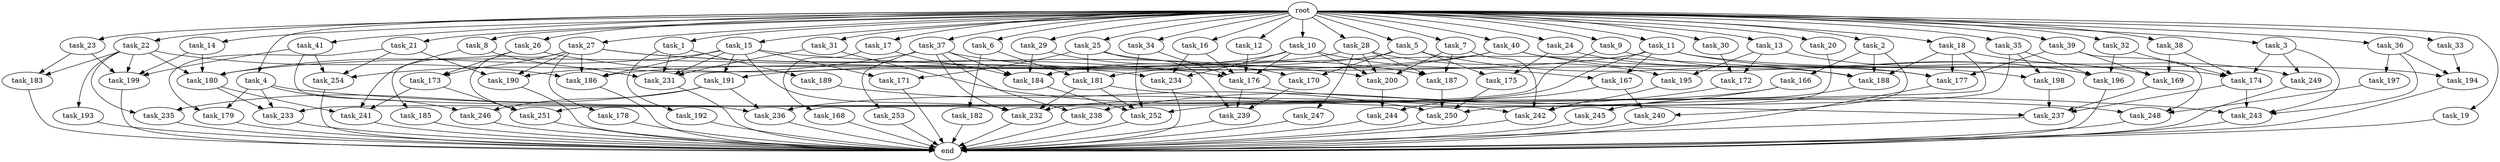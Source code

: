 digraph G {
  root [size="0.000000"];
  task_11 [size="1024.000000"];
  task_234 [size="979252543488.000000"];
  task_239 [size="867583393792.000000"];
  task_233 [size="1700807049216.000000"];
  task_185 [size="420906795008.000000"];
  task_2 [size="1024.000000"];
  task_21 [size="1024.000000"];
  task_193 [size="420906795008.000000"];
  task_23 [size="1024.000000"];
  task_35 [size="1024.000000"];
  task_236 [size="1073741824000.000000"];
  task_33 [size="1024.000000"];
  task_176 [size="2147483648000.000000"];
  task_232 [size="1151051235328.000000"];
  task_231 [size="1451698946048.000000"];
  task_14 [size="1024.000000"];
  task_246 [size="773094113280.000000"];
  task_178 [size="34359738368.000000"];
  task_3 [size="1024.000000"];
  task_249 [size="773094113280.000000"];
  task_254 [size="635655159808.000000"];
  task_196 [size="1589137899520.000000"];
  task_187 [size="231928233984.000000"];
  task_250 [size="2319282339840.000000"];
  task_28 [size="1024.000000"];
  task_173 [size="455266533376.000000"];
  task_22 [size="1024.000000"];
  task_5 [size="1024.000000"];
  task_30 [size="1024.000000"];
  task_179 [size="1116691496960.000000"];
  task_242 [size="919123001344.000000"];
  task_243 [size="1700807049216.000000"];
  task_183 [size="635655159808.000000"];
  task_9 [size="1024.000000"];
  task_244 [size="764504178688.000000"];
  task_168 [size="549755813888.000000"];
  task_27 [size="1024.000000"];
  task_238 [size="111669149696.000000"];
  task_195 [size="386547056640.000000"];
  task_20 [size="1024.000000"];
  task_182 [size="695784701952.000000"];
  task_199 [size="1322849927168.000000"];
  task_37 [size="1024.000000"];
  task_245 [size="549755813888.000000"];
  task_194 [size="1408749273088.000000"];
  task_197 [size="549755813888.000000"];
  task_247 [size="77309411328.000000"];
  task_198 [size="1245540515840.000000"];
  task_252 [size="2628519985152.000000"];
  task_40 [size="1024.000000"];
  task_186 [size="1314259992576.000000"];
  task_200 [size="326417514496.000000"];
  task_251 [size="1279900254208.000000"];
  task_172 [size="343597383680.000000"];
  task_175 [size="111669149696.000000"];
  task_188 [size="1400159338496.000000"];
  task_8 [size="1024.000000"];
  task_191 [size="584115552256.000000"];
  task_15 [size="1024.000000"];
  task_24 [size="1024.000000"];
  task_41 [size="1024.000000"];
  task_167 [size="446676598784.000000"];
  task_31 [size="1024.000000"];
  task_12 [size="1024.000000"];
  task_32 [size="1024.000000"];
  task_189 [size="137438953472.000000"];
  task_171 [size="584115552256.000000"];
  end [size="0.000000"];
  task_10 [size="1024.000000"];
  task_29 [size="1024.000000"];
  task_241 [size="1795296329728.000000"];
  task_1 [size="1024.000000"];
  task_34 [size="1024.000000"];
  task_192 [size="137438953472.000000"];
  task_4 [size="1024.000000"];
  task_13 [size="1024.000000"];
  task_36 [size="1024.000000"];
  task_170 [size="111669149696.000000"];
  task_235 [size="498216206336.000000"];
  task_16 [size="1024.000000"];
  task_181 [size="1425929142272.000000"];
  task_166 [size="77309411328.000000"];
  task_39 [size="1024.000000"];
  task_174 [size="1331439861760.000000"];
  task_253 [size="77309411328.000000"];
  task_248 [size="1194000908288.000000"];
  task_18 [size="1024.000000"];
  task_26 [size="1024.000000"];
  task_180 [size="2216203124736.000000"];
  task_25 [size="1024.000000"];
  task_19 [size="1024.000000"];
  task_169 [size="523986010112.000000"];
  task_38 [size="1024.000000"];
  task_184 [size="841813590016.000000"];
  task_17 [size="1024.000000"];
  task_190 [size="532575944704.000000"];
  task_237 [size="2723009265664.000000"];
  task_240 [size="627065225216.000000"];
  task_6 [size="1024.000000"];
  task_7 [size="1024.000000"];
  task_177 [size="841813590016.000000"];

  root -> task_11 [size="1.000000"];
  root -> task_28 [size="1.000000"];
  root -> task_10 [size="1.000000"];
  root -> task_20 [size="1.000000"];
  root -> task_2 [size="1.000000"];
  root -> task_4 [size="1.000000"];
  root -> task_13 [size="1.000000"];
  root -> task_39 [size="1.000000"];
  root -> task_21 [size="1.000000"];
  root -> task_40 [size="1.000000"];
  root -> task_16 [size="1.000000"];
  root -> task_22 [size="1.000000"];
  root -> task_15 [size="1.000000"];
  root -> task_36 [size="1.000000"];
  root -> task_33 [size="1.000000"];
  root -> task_1 [size="1.000000"];
  root -> task_5 [size="1.000000"];
  root -> task_14 [size="1.000000"];
  root -> task_18 [size="1.000000"];
  root -> task_26 [size="1.000000"];
  root -> task_6 [size="1.000000"];
  root -> task_25 [size="1.000000"];
  root -> task_24 [size="1.000000"];
  root -> task_9 [size="1.000000"];
  root -> task_23 [size="1.000000"];
  root -> task_3 [size="1.000000"];
  root -> task_19 [size="1.000000"];
  root -> task_27 [size="1.000000"];
  root -> task_35 [size="1.000000"];
  root -> task_41 [size="1.000000"];
  root -> task_38 [size="1.000000"];
  root -> task_17 [size="1.000000"];
  root -> task_31 [size="1.000000"];
  root -> task_12 [size="1.000000"];
  root -> task_32 [size="1.000000"];
  root -> task_34 [size="1.000000"];
  root -> task_37 [size="1.000000"];
  root -> task_30 [size="1.000000"];
  root -> task_8 [size="1.000000"];
  root -> task_7 [size="1.000000"];
  root -> task_29 [size="1.000000"];
  task_11 -> task_186 [size="301989888.000000"];
  task_11 -> task_196 [size="301989888.000000"];
  task_11 -> task_194 [size="301989888.000000"];
  task_11 -> task_167 [size="301989888.000000"];
  task_11 -> task_232 [size="301989888.000000"];
  task_234 -> end [size="1.000000"];
  task_239 -> end [size="1.000000"];
  task_233 -> end [size="1.000000"];
  task_185 -> end [size="1.000000"];
  task_2 -> task_188 [size="75497472.000000"];
  task_2 -> task_166 [size="75497472.000000"];
  task_2 -> task_240 [size="75497472.000000"];
  task_21 -> task_179 [size="411041792.000000"];
  task_21 -> task_190 [size="411041792.000000"];
  task_21 -> task_254 [size="411041792.000000"];
  task_193 -> end [size="1.000000"];
  task_23 -> task_199 [size="209715200.000000"];
  task_23 -> task_183 [size="209715200.000000"];
  task_35 -> task_250 [size="536870912.000000"];
  task_35 -> task_196 [size="536870912.000000"];
  task_35 -> task_198 [size="536870912.000000"];
  task_236 -> end [size="1.000000"];
  task_33 -> task_194 [size="536870912.000000"];
  task_176 -> task_239 [size="679477248.000000"];
  task_176 -> task_237 [size="679477248.000000"];
  task_232 -> end [size="1.000000"];
  task_231 -> end [size="1.000000"];
  task_14 -> task_199 [size="536870912.000000"];
  task_14 -> task_180 [size="536870912.000000"];
  task_246 -> end [size="1.000000"];
  task_178 -> end [size="1.000000"];
  task_3 -> task_243 [size="75497472.000000"];
  task_3 -> task_249 [size="75497472.000000"];
  task_3 -> task_174 [size="75497472.000000"];
  task_249 -> end [size="1.000000"];
  task_254 -> end [size="1.000000"];
  task_196 -> end [size="1.000000"];
  task_187 -> task_250 [size="838860800.000000"];
  task_250 -> end [size="1.000000"];
  task_28 -> task_247 [size="75497472.000000"];
  task_28 -> task_195 [size="75497472.000000"];
  task_28 -> task_187 [size="75497472.000000"];
  task_28 -> task_200 [size="75497472.000000"];
  task_28 -> task_190 [size="75497472.000000"];
  task_173 -> task_241 [size="536870912.000000"];
  task_173 -> task_251 [size="536870912.000000"];
  task_22 -> task_186 [size="411041792.000000"];
  task_22 -> task_193 [size="411041792.000000"];
  task_22 -> task_180 [size="411041792.000000"];
  task_22 -> task_183 [size="411041792.000000"];
  task_22 -> task_199 [size="411041792.000000"];
  task_22 -> task_235 [size="411041792.000000"];
  task_5 -> task_191 [size="33554432.000000"];
  task_5 -> task_175 [size="33554432.000000"];
  task_5 -> task_177 [size="33554432.000000"];
  task_5 -> task_170 [size="33554432.000000"];
  task_30 -> task_172 [size="33554432.000000"];
  task_179 -> end [size="1.000000"];
  task_242 -> end [size="1.000000"];
  task_243 -> end [size="1.000000"];
  task_183 -> end [size="1.000000"];
  task_9 -> task_196 [size="301989888.000000"];
  task_9 -> task_233 [size="301989888.000000"];
  task_244 -> end [size="1.000000"];
  task_168 -> end [size="1.000000"];
  task_27 -> task_186 [size="33554432.000000"];
  task_27 -> task_173 [size="33554432.000000"];
  task_27 -> task_190 [size="33554432.000000"];
  task_27 -> task_178 [size="33554432.000000"];
  task_27 -> task_251 [size="33554432.000000"];
  task_27 -> task_176 [size="33554432.000000"];
  task_27 -> task_200 [size="33554432.000000"];
  task_238 -> end [size="1.000000"];
  task_195 -> task_242 [size="75497472.000000"];
  task_20 -> task_242 [size="536870912.000000"];
  task_182 -> end [size="1.000000"];
  task_199 -> end [size="1.000000"];
  task_37 -> task_238 [size="75497472.000000"];
  task_37 -> task_254 [size="75497472.000000"];
  task_37 -> task_232 [size="75497472.000000"];
  task_37 -> task_187 [size="75497472.000000"];
  task_37 -> task_253 [size="75497472.000000"];
  task_37 -> task_184 [size="75497472.000000"];
  task_245 -> end [size="1.000000"];
  task_194 -> end [size="1.000000"];
  task_197 -> task_248 [size="411041792.000000"];
  task_247 -> end [size="1.000000"];
  task_198 -> task_237 [size="301989888.000000"];
  task_252 -> end [size="1.000000"];
  task_40 -> task_181 [size="679477248.000000"];
  task_40 -> task_180 [size="679477248.000000"];
  task_40 -> task_198 [size="679477248.000000"];
  task_40 -> task_174 [size="679477248.000000"];
  task_186 -> end [size="1.000000"];
  task_200 -> task_244 [size="209715200.000000"];
  task_251 -> end [size="1.000000"];
  task_172 -> task_238 [size="33554432.000000"];
  task_175 -> task_250 [size="209715200.000000"];
  task_188 -> task_245 [size="536870912.000000"];
  task_8 -> task_241 [size="536870912.000000"];
  task_8 -> task_231 [size="536870912.000000"];
  task_191 -> task_235 [size="75497472.000000"];
  task_191 -> task_236 [size="75497472.000000"];
  task_191 -> task_246 [size="75497472.000000"];
  task_15 -> task_186 [size="536870912.000000"];
  task_15 -> task_191 [size="536870912.000000"];
  task_15 -> task_180 [size="536870912.000000"];
  task_15 -> task_171 [size="536870912.000000"];
  task_15 -> task_188 [size="536870912.000000"];
  task_15 -> task_231 [size="536870912.000000"];
  task_15 -> task_232 [size="536870912.000000"];
  task_24 -> task_175 [size="75497472.000000"];
  task_24 -> task_188 [size="75497472.000000"];
  task_41 -> task_199 [size="134217728.000000"];
  task_41 -> task_236 [size="134217728.000000"];
  task_41 -> task_254 [size="134217728.000000"];
  task_167 -> task_244 [size="536870912.000000"];
  task_167 -> task_240 [size="536870912.000000"];
  task_31 -> task_242 [size="209715200.000000"];
  task_31 -> task_231 [size="209715200.000000"];
  task_12 -> task_176 [size="838860800.000000"];
  task_32 -> task_196 [size="411041792.000000"];
  task_32 -> task_174 [size="411041792.000000"];
  task_189 -> task_250 [size="679477248.000000"];
  task_171 -> end [size="1.000000"];
  task_10 -> task_176 [size="134217728.000000"];
  task_10 -> task_184 [size="134217728.000000"];
  task_10 -> task_234 [size="134217728.000000"];
  task_10 -> task_200 [size="134217728.000000"];
  task_10 -> task_167 [size="134217728.000000"];
  task_29 -> task_170 [size="75497472.000000"];
  task_29 -> task_184 [size="75497472.000000"];
  task_241 -> end [size="1.000000"];
  task_1 -> task_189 [size="134217728.000000"];
  task_1 -> task_231 [size="134217728.000000"];
  task_1 -> task_192 [size="134217728.000000"];
  task_34 -> task_176 [size="679477248.000000"];
  task_34 -> task_252 [size="679477248.000000"];
  task_192 -> end [size="1.000000"];
  task_4 -> task_179 [size="679477248.000000"];
  task_4 -> task_233 [size="679477248.000000"];
  task_4 -> task_246 [size="679477248.000000"];
  task_4 -> task_248 [size="679477248.000000"];
  task_13 -> task_172 [size="301989888.000000"];
  task_13 -> task_169 [size="301989888.000000"];
  task_13 -> task_195 [size="301989888.000000"];
  task_36 -> task_197 [size="536870912.000000"];
  task_36 -> task_243 [size="536870912.000000"];
  task_36 -> task_194 [size="536870912.000000"];
  task_170 -> task_239 [size="134217728.000000"];
  task_235 -> end [size="1.000000"];
  task_16 -> task_176 [size="411041792.000000"];
  task_16 -> task_234 [size="411041792.000000"];
  task_181 -> task_243 [size="209715200.000000"];
  task_181 -> task_252 [size="209715200.000000"];
  task_181 -> task_232 [size="209715200.000000"];
  task_166 -> task_236 [size="838860800.000000"];
  task_166 -> task_252 [size="838860800.000000"];
  task_39 -> task_169 [size="75497472.000000"];
  task_39 -> task_177 [size="75497472.000000"];
  task_39 -> task_248 [size="75497472.000000"];
  task_174 -> task_243 [size="838860800.000000"];
  task_174 -> task_237 [size="838860800.000000"];
  task_253 -> end [size="1.000000"];
  task_248 -> end [size="1.000000"];
  task_18 -> task_251 [size="679477248.000000"];
  task_18 -> task_188 [size="679477248.000000"];
  task_18 -> task_249 [size="679477248.000000"];
  task_18 -> task_177 [size="679477248.000000"];
  task_26 -> task_173 [size="411041792.000000"];
  task_26 -> task_234 [size="411041792.000000"];
  task_26 -> task_185 [size="411041792.000000"];
  task_180 -> task_241 [size="679477248.000000"];
  task_180 -> task_233 [size="679477248.000000"];
  task_25 -> task_181 [size="33554432.000000"];
  task_25 -> task_239 [size="33554432.000000"];
  task_25 -> task_171 [size="33554432.000000"];
  task_25 -> task_177 [size="33554432.000000"];
  task_19 -> end [size="1.000000"];
  task_169 -> task_237 [size="838860800.000000"];
  task_38 -> task_169 [size="134217728.000000"];
  task_38 -> task_174 [size="134217728.000000"];
  task_184 -> task_252 [size="838860800.000000"];
  task_17 -> task_168 [size="536870912.000000"];
  task_17 -> task_184 [size="536870912.000000"];
  task_190 -> end [size="1.000000"];
  task_237 -> end [size="1.000000"];
  task_240 -> end [size="1.000000"];
  task_6 -> task_181 [size="679477248.000000"];
  task_6 -> task_182 [size="679477248.000000"];
  task_7 -> task_242 [size="75497472.000000"];
  task_7 -> task_187 [size="75497472.000000"];
  task_7 -> task_200 [size="75497472.000000"];
  task_177 -> end [size="1.000000"];
}

